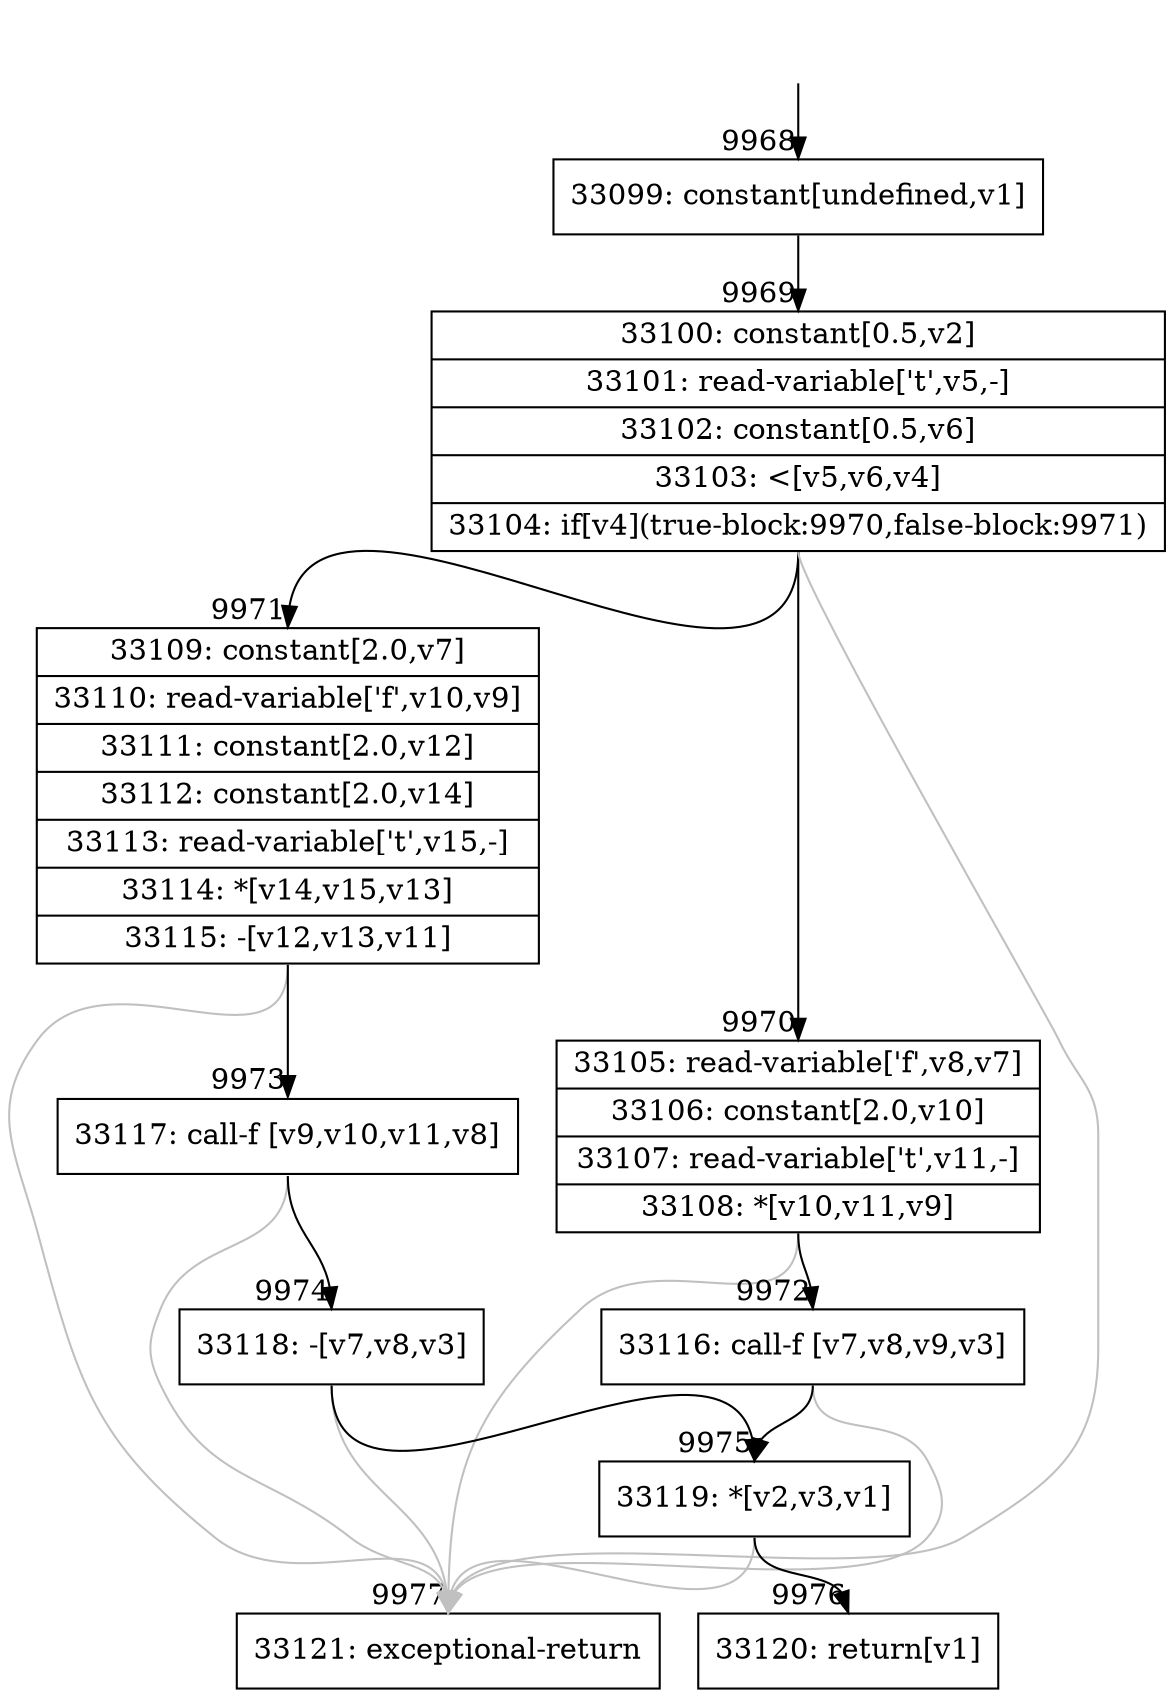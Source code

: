 digraph {
rankdir="TD"
BB_entry915[shape=none,label=""];
BB_entry915 -> BB9968 [tailport=s, headport=n, headlabel="    9968"]
BB9968 [shape=record label="{33099: constant[undefined,v1]}" ] 
BB9968 -> BB9969 [tailport=s, headport=n, headlabel="      9969"]
BB9969 [shape=record label="{33100: constant[0.5,v2]|33101: read-variable['t',v5,-]|33102: constant[0.5,v6]|33103: \<[v5,v6,v4]|33104: if[v4](true-block:9970,false-block:9971)}" ] 
BB9969 -> BB9970 [tailport=s, headport=n, headlabel="      9970"]
BB9969 -> BB9971 [tailport=s, headport=n, headlabel="      9971"]
BB9969 -> BB9977 [tailport=s, headport=n, color=gray, headlabel="      9977"]
BB9970 [shape=record label="{33105: read-variable['f',v8,v7]|33106: constant[2.0,v10]|33107: read-variable['t',v11,-]|33108: *[v10,v11,v9]}" ] 
BB9970 -> BB9972 [tailport=s, headport=n, headlabel="      9972"]
BB9970 -> BB9977 [tailport=s, headport=n, color=gray]
BB9971 [shape=record label="{33109: constant[2.0,v7]|33110: read-variable['f',v10,v9]|33111: constant[2.0,v12]|33112: constant[2.0,v14]|33113: read-variable['t',v15,-]|33114: *[v14,v15,v13]|33115: -[v12,v13,v11]}" ] 
BB9971 -> BB9973 [tailport=s, headport=n, headlabel="      9973"]
BB9971 -> BB9977 [tailport=s, headport=n, color=gray]
BB9972 [shape=record label="{33116: call-f [v7,v8,v9,v3]}" ] 
BB9972 -> BB9975 [tailport=s, headport=n, headlabel="      9975"]
BB9972 -> BB9977 [tailport=s, headport=n, color=gray]
BB9973 [shape=record label="{33117: call-f [v9,v10,v11,v8]}" ] 
BB9973 -> BB9974 [tailport=s, headport=n, headlabel="      9974"]
BB9973 -> BB9977 [tailport=s, headport=n, color=gray]
BB9974 [shape=record label="{33118: -[v7,v8,v3]}" ] 
BB9974 -> BB9975 [tailport=s, headport=n]
BB9974 -> BB9977 [tailport=s, headport=n, color=gray]
BB9975 [shape=record label="{33119: *[v2,v3,v1]}" ] 
BB9975 -> BB9976 [tailport=s, headport=n, headlabel="      9976"]
BB9975 -> BB9977 [tailport=s, headport=n, color=gray]
BB9976 [shape=record label="{33120: return[v1]}" ] 
BB9977 [shape=record label="{33121: exceptional-return}" ] 
//#$~ 5854
}
